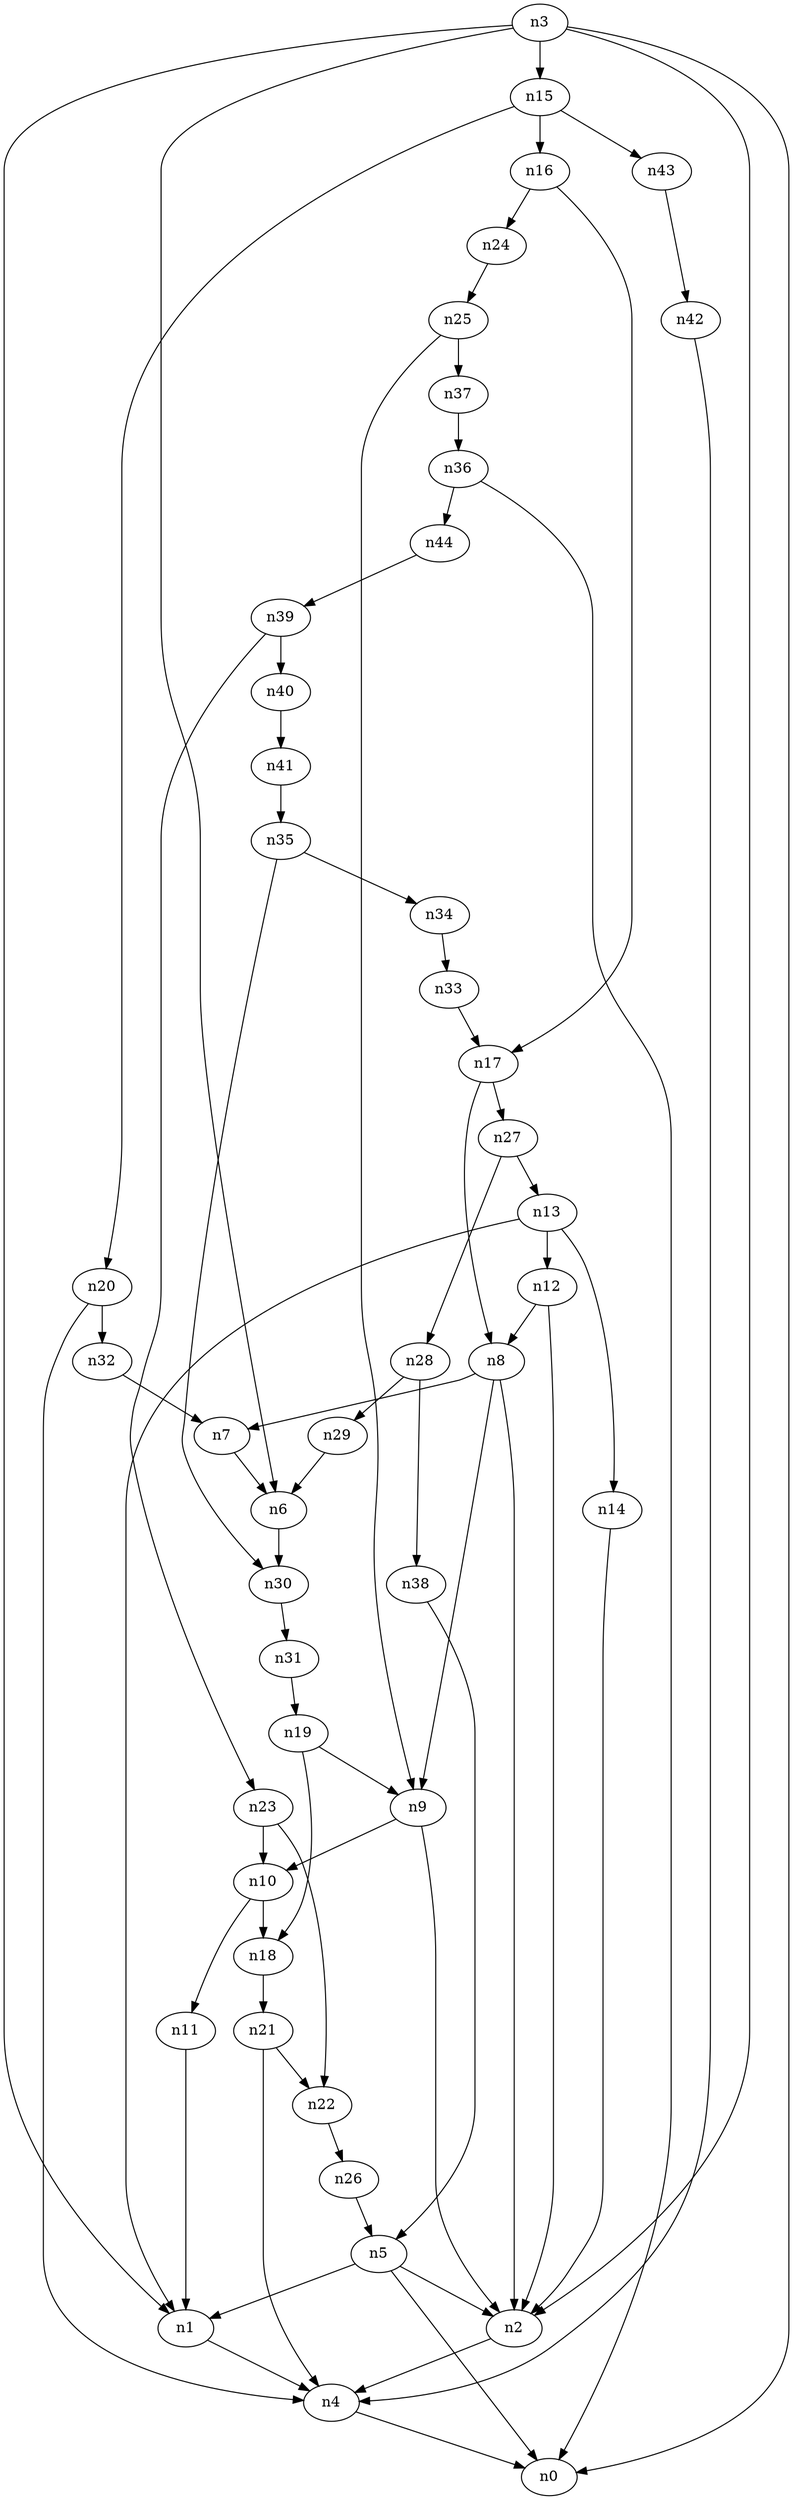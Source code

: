 digraph G {
	n1 -> n4	 [_graphml_id=e4];
	n2 -> n4	 [_graphml_id=e7];
	n3 -> n0	 [_graphml_id=e0];
	n3 -> n1	 [_graphml_id=e3];
	n3 -> n2	 [_graphml_id=e6];
	n3 -> n6	 [_graphml_id=e9];
	n3 -> n15	 [_graphml_id=e23];
	n4 -> n0	 [_graphml_id=e1];
	n5 -> n0	 [_graphml_id=e2];
	n5 -> n1	 [_graphml_id=e5];
	n5 -> n2	 [_graphml_id=e8];
	n6 -> n30	 [_graphml_id=e46];
	n7 -> n6	 [_graphml_id=e10];
	n8 -> n2	 [_graphml_id=e12];
	n8 -> n7	 [_graphml_id=e11];
	n8 -> n9	 [_graphml_id=e61];
	n9 -> n2	 [_graphml_id=e13];
	n9 -> n10	 [_graphml_id=e14];
	n10 -> n11	 [_graphml_id=e15];
	n10 -> n18	 [_graphml_id=e27];
	n11 -> n1	 [_graphml_id=e16];
	n12 -> n2	 [_graphml_id=e22];
	n12 -> n8	 [_graphml_id=e17];
	n13 -> n1	 [_graphml_id=e19];
	n13 -> n12	 [_graphml_id=e18];
	n13 -> n14	 [_graphml_id=e20];
	n14 -> n2	 [_graphml_id=e21];
	n15 -> n16	 [_graphml_id=e24];
	n15 -> n20	 [_graphml_id=e30];
	n15 -> n43	 [_graphml_id=e68];
	n16 -> n17	 [_graphml_id=e25];
	n16 -> n24	 [_graphml_id=e36];
	n17 -> n8	 [_graphml_id=e26];
	n17 -> n27	 [_graphml_id=e42];
	n18 -> n21	 [_graphml_id=e41];
	n19 -> n9	 [_graphml_id=e29];
	n19 -> n18	 [_graphml_id=e28];
	n20 -> n4	 [_graphml_id=e31];
	n20 -> n32	 [_graphml_id=e50];
	n21 -> n4	 [_graphml_id=e32];
	n21 -> n22	 [_graphml_id=e33];
	n22 -> n26	 [_graphml_id=e40];
	n23 -> n10	 [_graphml_id=e35];
	n23 -> n22	 [_graphml_id=e34];
	n24 -> n25	 [_graphml_id=e37];
	n25 -> n9	 [_graphml_id=e38];
	n25 -> n37	 [_graphml_id=e58];
	n26 -> n5	 [_graphml_id=e39];
	n27 -> n13	 [_graphml_id=e51];
	n27 -> n28	 [_graphml_id=e43];
	n28 -> n29	 [_graphml_id=e44];
	n28 -> n38	 [_graphml_id=e60];
	n29 -> n6	 [_graphml_id=e45];
	n30 -> n31	 [_graphml_id=e47];
	n31 -> n19	 [_graphml_id=e48];
	n32 -> n7	 [_graphml_id=e49];
	n33 -> n17	 [_graphml_id=e52];
	n34 -> n33	 [_graphml_id=e53];
	n35 -> n30	 [_graphml_id=e55];
	n35 -> n34	 [_graphml_id=e54];
	n36 -> n0	 [_graphml_id=e56];
	n36 -> n44	 [_graphml_id=e70];
	n37 -> n36	 [_graphml_id=e57];
	n38 -> n5	 [_graphml_id=e59];
	n39 -> n23	 [_graphml_id=e62];
	n39 -> n40	 [_graphml_id=e63];
	n40 -> n41	 [_graphml_id=e64];
	n41 -> n35	 [_graphml_id=e65];
	n42 -> n4	 [_graphml_id=e66];
	n43 -> n42	 [_graphml_id=e67];
	n44 -> n39	 [_graphml_id=e69];
}
